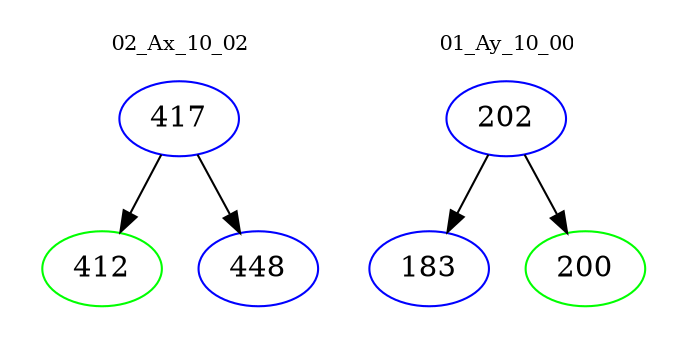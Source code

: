 digraph{
subgraph cluster_0 {
color = white
label = "02_Ax_10_02";
fontsize=10;
T0_417 [label="417", color="blue"]
T0_417 -> T0_412 [color="black"]
T0_412 [label="412", color="green"]
T0_417 -> T0_448 [color="black"]
T0_448 [label="448", color="blue"]
}
subgraph cluster_1 {
color = white
label = "01_Ay_10_00";
fontsize=10;
T1_202 [label="202", color="blue"]
T1_202 -> T1_183 [color="black"]
T1_183 [label="183", color="blue"]
T1_202 -> T1_200 [color="black"]
T1_200 [label="200", color="green"]
}
}
